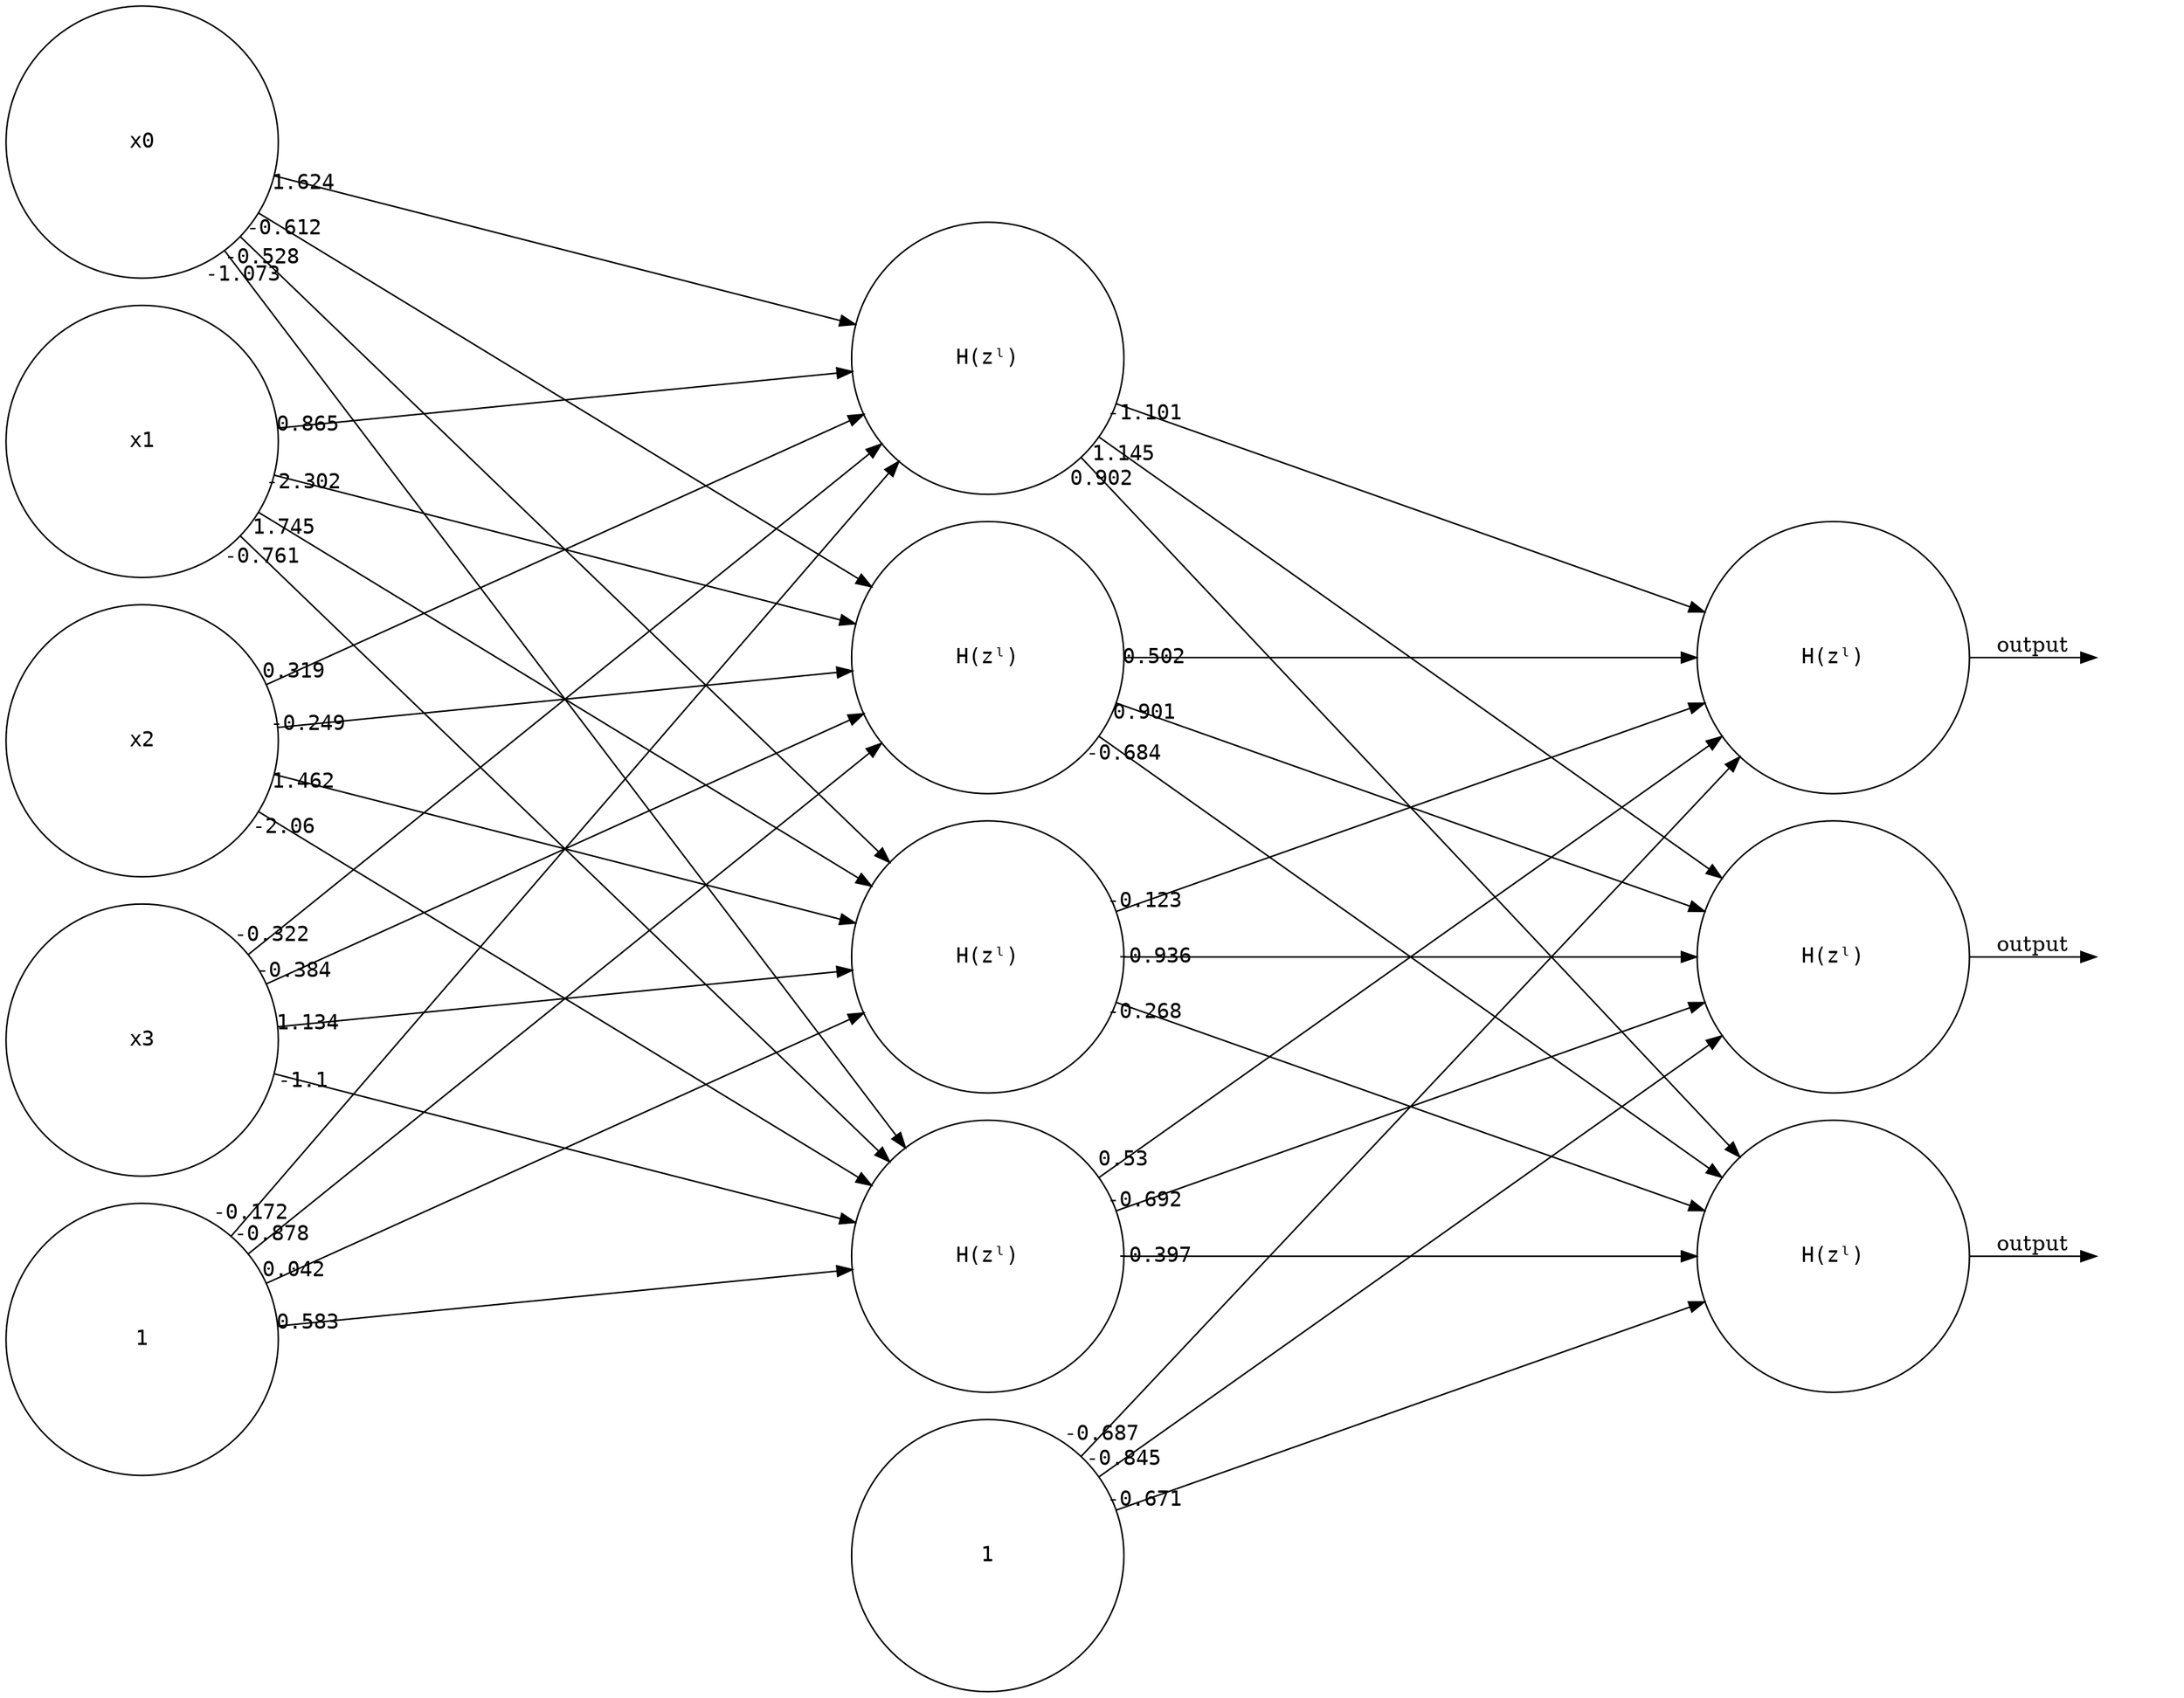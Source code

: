 digraph netwerk {
	graph [label="" layout=dot ordering=in rankdir=LR splines=line]
	0 [label=x0 fontname=Consolas shape=circle width=2.5]
	0 -> 5 [labelangle=0 labeldistance=2 labelfontname=Consolas minlen=10 taillabel=1.624]
	0 -> 6 [labelangle=0 labeldistance=2 labelfontname=Consolas minlen=10 taillabel=-0.612]
	0 -> 7 [labelangle=0 labeldistance=2 labelfontname=Consolas minlen=10 taillabel=-0.528]
	0 -> 8 [labelangle=0 labeldistance=2 labelfontname=Consolas minlen=10 taillabel=-1.073]
	1 [label=x1 fontname=Consolas shape=circle width=2.5]
	1 -> 5 [labelangle=0 labeldistance=2 labelfontname=Consolas minlen=10 taillabel=0.865]
	1 -> 6 [labelangle=0 labeldistance=2 labelfontname=Consolas minlen=10 taillabel=-2.302]
	1 -> 7 [labelangle=0 labeldistance=2 labelfontname=Consolas minlen=10 taillabel=1.745]
	1 -> 8 [labelangle=0 labeldistance=2 labelfontname=Consolas minlen=10 taillabel=-0.761]
	2 [label=x2 fontname=Consolas shape=circle width=2.5]
	2 -> 5 [labelangle=0 labeldistance=2 labelfontname=Consolas minlen=10 taillabel=0.319]
	2 -> 6 [labelangle=0 labeldistance=2 labelfontname=Consolas minlen=10 taillabel=-0.249]
	2 -> 7 [labelangle=0 labeldistance=2 labelfontname=Consolas minlen=10 taillabel=1.462]
	2 -> 8 [labelangle=0 labeldistance=2 labelfontname=Consolas minlen=10 taillabel=-2.06]
	3 [label=x3 fontname=Consolas shape=circle width=2.5]
	3 -> 5 [labelangle=0 labeldistance=2 labelfontname=Consolas minlen=10 taillabel=-0.322]
	3 -> 6 [labelangle=0 labeldistance=2 labelfontname=Consolas minlen=10 taillabel=-0.384]
	3 -> 7 [labelangle=0 labeldistance=2 labelfontname=Consolas minlen=10 taillabel=1.134]
	3 -> 8 [labelangle=0 labeldistance=2 labelfontname=Consolas minlen=10 taillabel=-1.1]
	4 [label=1 fontname=Consolas shape=circle width=2.5]
	4 -> 5 [labelangle=0 labeldistance=2 labelfontname=Consolas minlen=10 taillabel=-0.172]
	4 -> 6 [labelangle=0 labeldistance=2 labelfontname=Consolas minlen=10 taillabel=-0.878]
	4 -> 7 [labelangle=0 labeldistance=2 labelfontname=Consolas minlen=10 taillabel=0.042]
	4 -> 8 [labelangle=0 labeldistance=2 labelfontname=Consolas minlen=10 taillabel=0.583]
	5 [label="H(zˡ)" fontname=Consolas shape=circle width=2.5]
	5 -> 10 [labelangle=0 labeldistance=2 labelfontname=Consolas minlen=10 taillabel=-1.101]
	5 -> 11 [labelangle=0 labeldistance=2 labelfontname=Consolas minlen=10 taillabel=1.145]
	5 -> 12 [labelangle=0 labeldistance=2 labelfontname=Consolas minlen=10 taillabel=0.902]
	6 [label="H(zˡ)" fontname=Consolas shape=circle width=2.5]
	6 -> 10 [labelangle=0 labeldistance=2 labelfontname=Consolas minlen=10 taillabel=0.502]
	6 -> 11 [labelangle=0 labeldistance=2 labelfontname=Consolas minlen=10 taillabel=0.901]
	6 -> 12 [labelangle=0 labeldistance=2 labelfontname=Consolas minlen=10 taillabel=-0.684]
	7 [label="H(zˡ)" fontname=Consolas shape=circle width=2.5]
	7 -> 10 [labelangle=0 labeldistance=2 labelfontname=Consolas minlen=10 taillabel=-0.123]
	7 -> 11 [labelangle=0 labeldistance=2 labelfontname=Consolas minlen=10 taillabel=-0.936]
	7 -> 12 [labelangle=0 labeldistance=2 labelfontname=Consolas minlen=10 taillabel=-0.268]
	8 [label="H(zˡ)" fontname=Consolas shape=circle width=2.5]
	8 -> 10 [labelangle=0 labeldistance=2 labelfontname=Consolas minlen=10 taillabel=0.53]
	8 -> 11 [labelangle=0 labeldistance=2 labelfontname=Consolas minlen=10 taillabel=-0.692]
	8 -> 12 [labelangle=0 labeldistance=2 labelfontname=Consolas minlen=10 taillabel=-0.397]
	9 [label=1 fontname=Consolas shape=circle width=2.5]
	9 -> 10 [labelangle=0 labeldistance=2 labelfontname=Consolas minlen=10 taillabel=-0.687]
	9 -> 11 [labelangle=0 labeldistance=2 labelfontname=Consolas minlen=10 taillabel=-0.845]
	9 -> 12 [labelangle=0 labeldistance=2 labelfontname=Consolas minlen=10 taillabel=-0.671]
	13 [label=" " shape=none]
	10 [label="H(zˡ)" fontname=Consolas shape=circle width=2.5]
	10 -> 13 [label=output labelfontname=Consolas]
	14 [label=" " shape=none]
	11 [label="H(zˡ)" fontname=Consolas shape=circle width=2.5]
	11 -> 14 [label=output labelfontname=Consolas]
	15 [label=" " shape=none]
	12 [label="H(zˡ)" fontname=Consolas shape=circle width=2.5]
	12 -> 15 [label=output labelfontname=Consolas]
}
